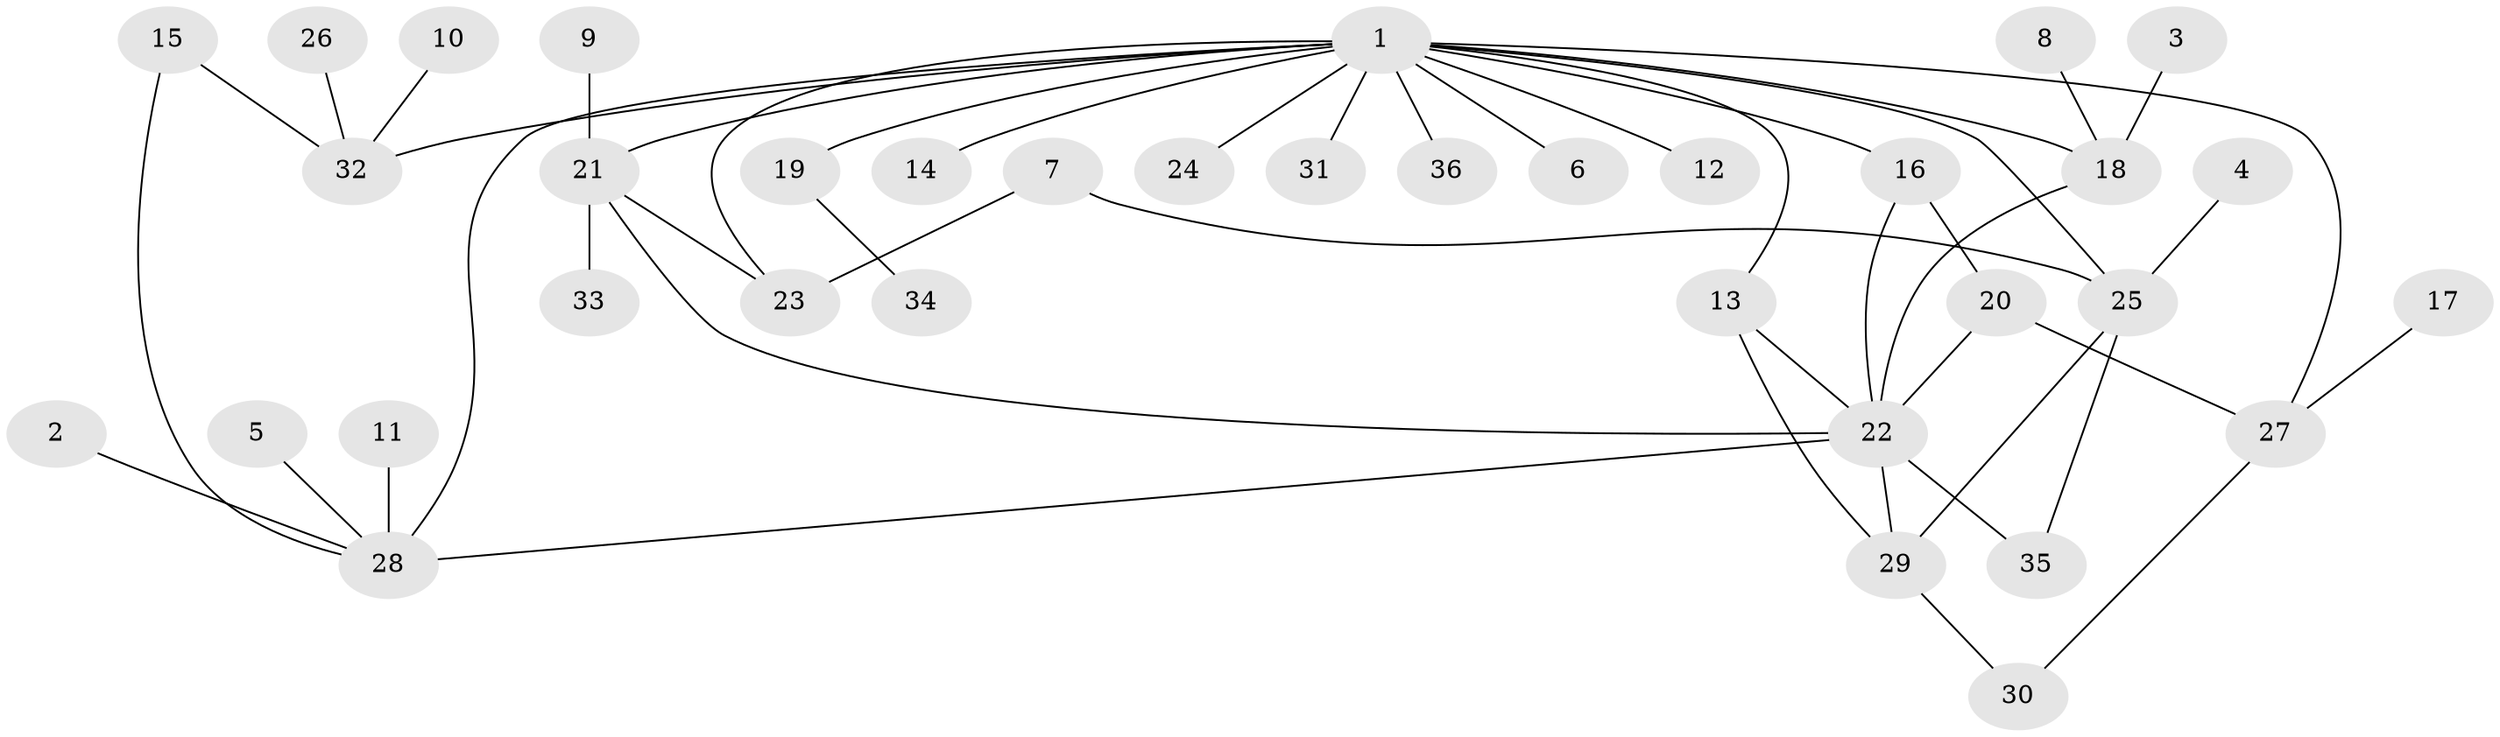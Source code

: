 // original degree distribution, {2: 0.2112676056338028, 22: 0.014084507042253521, 5: 0.07042253521126761, 6: 0.07042253521126761, 9: 0.014084507042253521, 1: 0.49295774647887325, 3: 0.07042253521126761, 4: 0.056338028169014086}
// Generated by graph-tools (version 1.1) at 2025/26/03/09/25 03:26:05]
// undirected, 36 vertices, 48 edges
graph export_dot {
graph [start="1"]
  node [color=gray90,style=filled];
  1;
  2;
  3;
  4;
  5;
  6;
  7;
  8;
  9;
  10;
  11;
  12;
  13;
  14;
  15;
  16;
  17;
  18;
  19;
  20;
  21;
  22;
  23;
  24;
  25;
  26;
  27;
  28;
  29;
  30;
  31;
  32;
  33;
  34;
  35;
  36;
  1 -- 6 [weight=1.0];
  1 -- 12 [weight=1.0];
  1 -- 13 [weight=1.0];
  1 -- 14 [weight=1.0];
  1 -- 16 [weight=1.0];
  1 -- 18 [weight=1.0];
  1 -- 19 [weight=1.0];
  1 -- 21 [weight=1.0];
  1 -- 23 [weight=1.0];
  1 -- 24 [weight=1.0];
  1 -- 25 [weight=2.0];
  1 -- 27 [weight=1.0];
  1 -- 28 [weight=2.0];
  1 -- 31 [weight=1.0];
  1 -- 32 [weight=1.0];
  1 -- 36 [weight=1.0];
  2 -- 28 [weight=1.0];
  3 -- 18 [weight=1.0];
  4 -- 25 [weight=1.0];
  5 -- 28 [weight=1.0];
  7 -- 23 [weight=1.0];
  7 -- 25 [weight=1.0];
  8 -- 18 [weight=1.0];
  9 -- 21 [weight=1.0];
  10 -- 32 [weight=1.0];
  11 -- 28 [weight=1.0];
  13 -- 22 [weight=1.0];
  13 -- 29 [weight=1.0];
  15 -- 28 [weight=1.0];
  15 -- 32 [weight=1.0];
  16 -- 20 [weight=1.0];
  16 -- 22 [weight=1.0];
  17 -- 27 [weight=1.0];
  18 -- 22 [weight=1.0];
  19 -- 34 [weight=2.0];
  20 -- 22 [weight=1.0];
  20 -- 27 [weight=1.0];
  21 -- 22 [weight=1.0];
  21 -- 23 [weight=1.0];
  21 -- 33 [weight=1.0];
  22 -- 28 [weight=1.0];
  22 -- 29 [weight=1.0];
  22 -- 35 [weight=1.0];
  25 -- 29 [weight=1.0];
  25 -- 35 [weight=1.0];
  26 -- 32 [weight=1.0];
  27 -- 30 [weight=1.0];
  29 -- 30 [weight=1.0];
}
